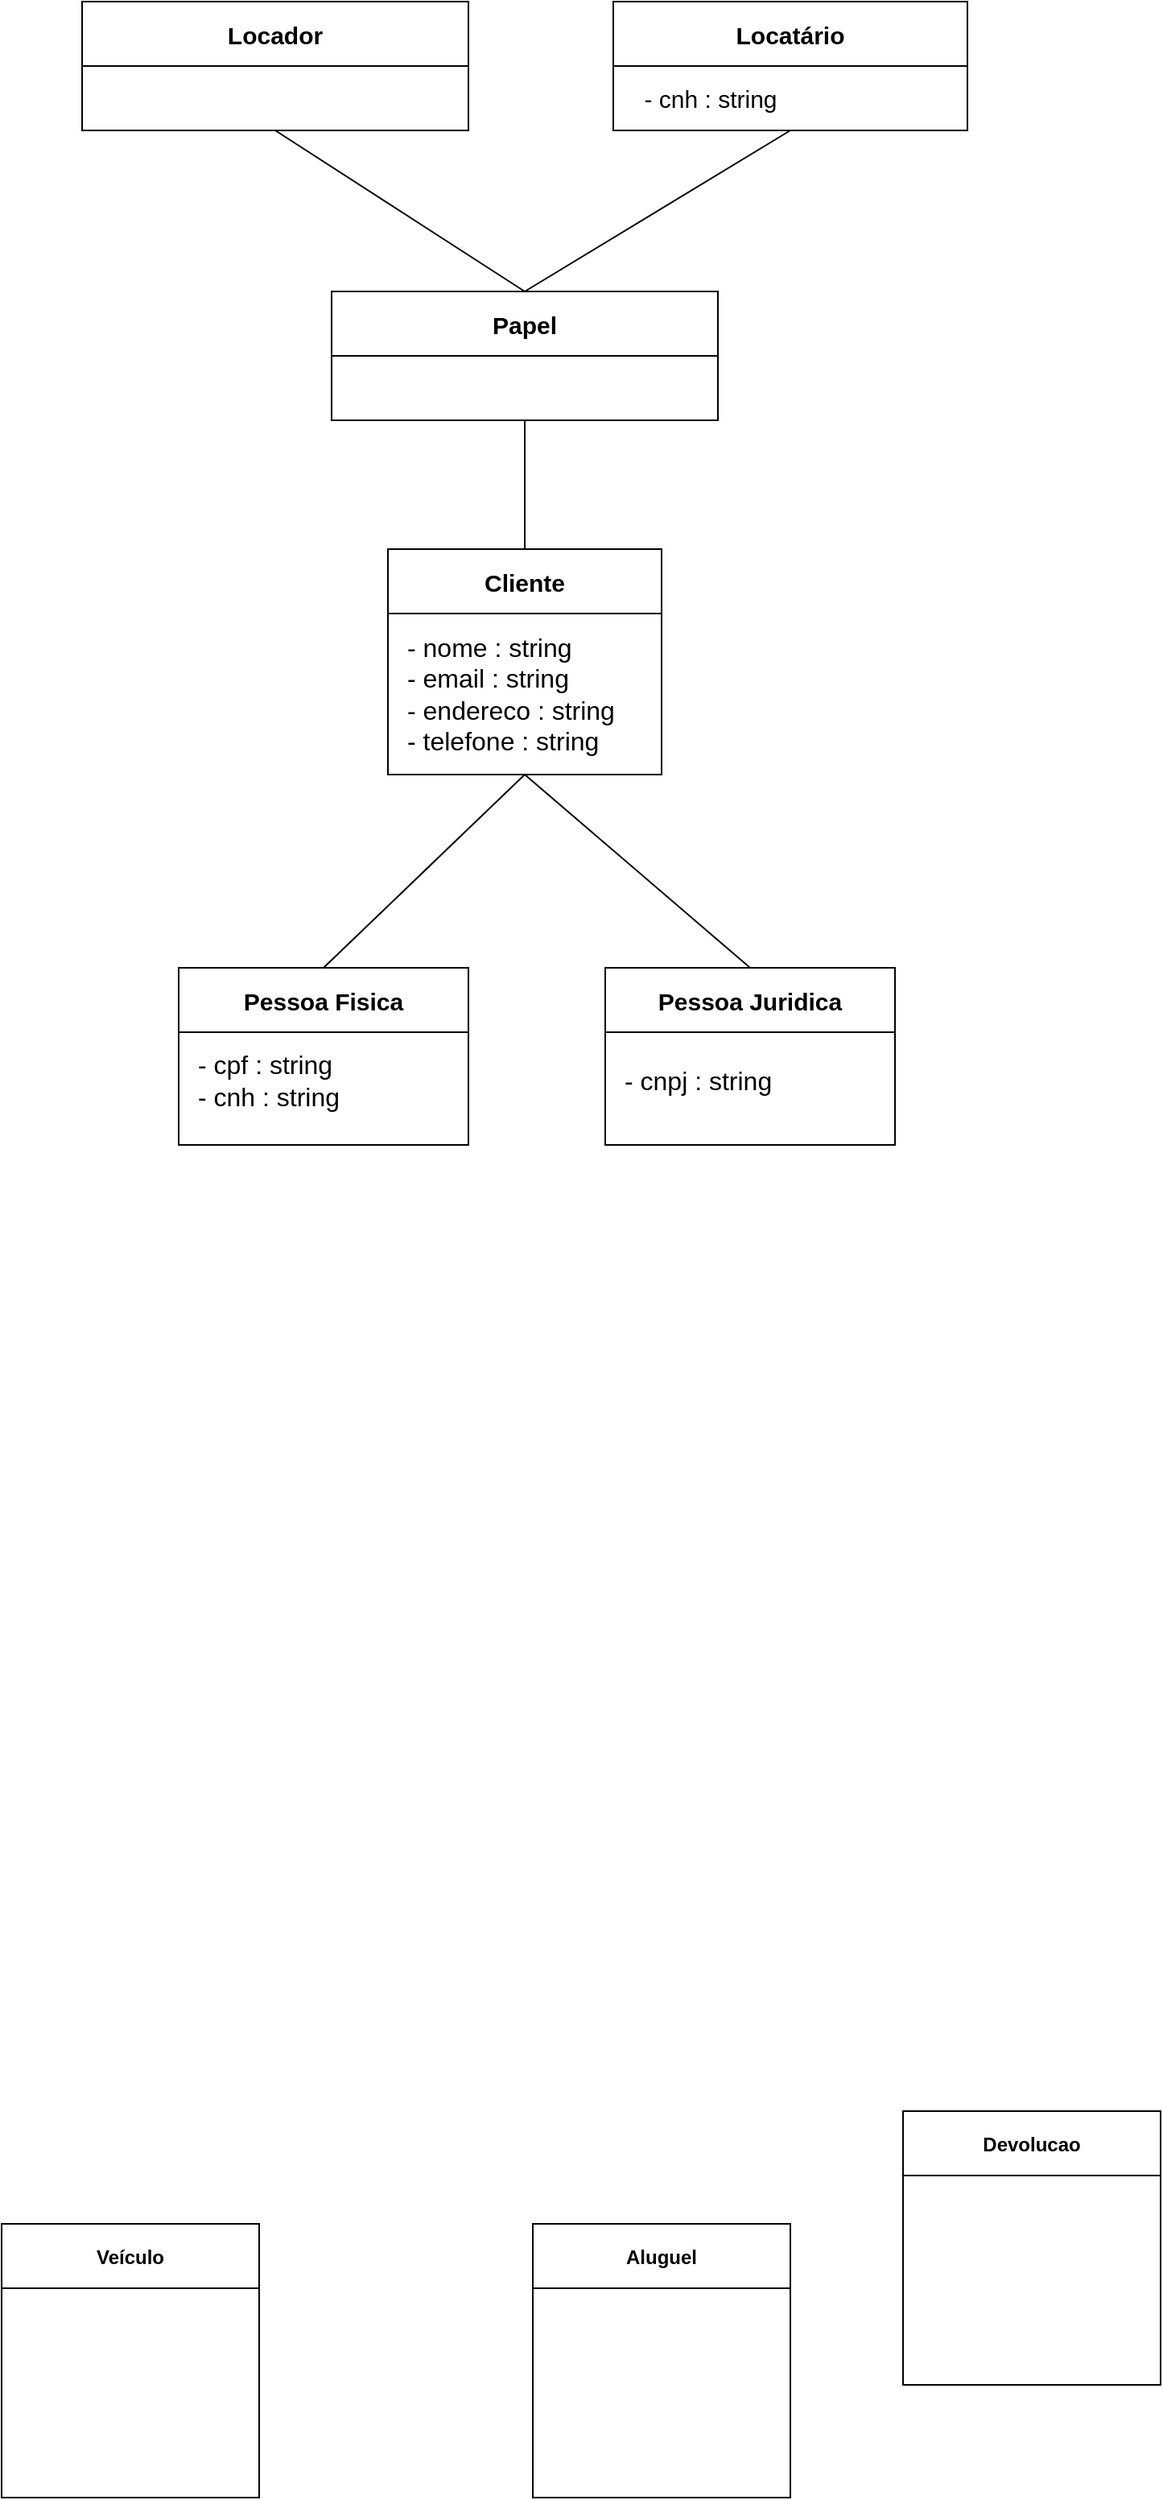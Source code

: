<mxfile version="18.0.1" type="device"><diagram id="3U1pLz9zkOnFXUkVAGxx" name="Page-1"><mxGraphModel dx="1085" dy="1772" grid="1" gridSize="10" guides="1" tooltips="1" connect="1" arrows="1" fold="1" page="1" pageScale="1" pageWidth="827" pageHeight="1169" math="0" shadow="0"><root><mxCell id="0"/><mxCell id="1" parent="0"/><mxCell id="oP2K3k3MMzmdo9OLPbDR-5" value="Locador" style="swimlane;startSize=40;fontSize=15;" vertex="1" parent="1"><mxGeometry x="110" y="-1000" width="240" height="80" as="geometry"/></mxCell><mxCell id="oP2K3k3MMzmdo9OLPbDR-7" value="Locatário" style="swimlane;fontSize=15;startSize=40;" vertex="1" parent="1"><mxGeometry x="440" y="-1000" width="220" height="80" as="geometry"/></mxCell><mxCell id="oP2K3k3MMzmdo9OLPbDR-8" value="Veículo" style="swimlane;fontSize=12;startSize=40;" vertex="1" parent="1"><mxGeometry x="60" y="380" width="160" height="170" as="geometry"/></mxCell><mxCell id="oP2K3k3MMzmdo9OLPbDR-9" value="Aluguel" style="swimlane;fontSize=12;startSize=40;" vertex="1" parent="1"><mxGeometry x="390" y="380" width="160" height="170" as="geometry"/></mxCell><mxCell id="oP2K3k3MMzmdo9OLPbDR-10" value="Devolucao" style="swimlane;fontSize=12;startSize=40;" vertex="1" parent="1"><mxGeometry x="620" y="310" width="160" height="170" as="geometry"/></mxCell><mxCell id="oP2K3k3MMzmdo9OLPbDR-11" value="Pessoa Fisica" style="swimlane;fontSize=15;startSize=40;" vertex="1" parent="1"><mxGeometry x="170" y="-400" width="180" height="110" as="geometry"/></mxCell><mxCell id="oP2K3k3MMzmdo9OLPbDR-12" value="- cpf : string&lt;br style=&quot;font-size: 16px;&quot;&gt;- cnh : string" style="text;html=1;align=left;verticalAlign=middle;resizable=0;points=[];autosize=1;strokeColor=none;fillColor=none;fontSize=16;" vertex="1" parent="oP2K3k3MMzmdo9OLPbDR-11"><mxGeometry x="10" y="50" width="100" height="40" as="geometry"/></mxCell><mxCell id="oP2K3k3MMzmdo9OLPbDR-14" value="Pessoa Juridica" style="swimlane;fontSize=15;startSize=40;" vertex="1" parent="1"><mxGeometry x="435" y="-400" width="180" height="110" as="geometry"/></mxCell><mxCell id="oP2K3k3MMzmdo9OLPbDR-15" value="- cnpj : string" style="text;html=1;align=left;verticalAlign=middle;resizable=0;points=[];autosize=1;strokeColor=none;fillColor=none;fontSize=16;" vertex="1" parent="oP2K3k3MMzmdo9OLPbDR-14"><mxGeometry x="10" y="60" width="110" height="20" as="geometry"/></mxCell><mxCell id="oP2K3k3MMzmdo9OLPbDR-21" value="Cliente" style="swimlane;fontSize=15;startSize=40;" vertex="1" parent="1"><mxGeometry x="300" y="-660" width="170" height="140" as="geometry"/></mxCell><mxCell id="oP2K3k3MMzmdo9OLPbDR-22" value="&lt;span style=&quot;font-size: 16px;&quot;&gt;- nome : string&lt;/span&gt;&lt;br style=&quot;font-size: 16px;&quot;&gt;&lt;span style=&quot;font-size: 16px;&quot;&gt;- email : string&lt;/span&gt;&lt;br style=&quot;font-size: 16px;&quot;&gt;&lt;span style=&quot;font-size: 16px;&quot;&gt;- endereco : string&lt;/span&gt;&lt;br style=&quot;font-size: 16px;&quot;&gt;&lt;span style=&quot;font-size: 16px;&quot;&gt;- telefone : string&lt;/span&gt;" style="text;html=1;strokeColor=none;fillColor=none;align=left;verticalAlign=middle;whiteSpace=wrap;rounded=0;fontSize=15;" vertex="1" parent="oP2K3k3MMzmdo9OLPbDR-21"><mxGeometry x="10" y="60" width="170" height="60" as="geometry"/></mxCell><mxCell id="oP2K3k3MMzmdo9OLPbDR-25" value="" style="endArrow=none;html=1;rounded=0;fontSize=15;exitX=0.5;exitY=1;exitDx=0;exitDy=0;entryX=0.5;entryY=0;entryDx=0;entryDy=0;" edge="1" parent="1" source="oP2K3k3MMzmdo9OLPbDR-21" target="oP2K3k3MMzmdo9OLPbDR-11"><mxGeometry width="50" height="50" relative="1" as="geometry"><mxPoint x="390" y="-280" as="sourcePoint"/><mxPoint x="440" y="-330" as="targetPoint"/></mxGeometry></mxCell><mxCell id="oP2K3k3MMzmdo9OLPbDR-26" value="" style="endArrow=none;html=1;rounded=0;fontSize=15;exitX=0.5;exitY=1;exitDx=0;exitDy=0;entryX=0.5;entryY=0;entryDx=0;entryDy=0;" edge="1" parent="1" source="oP2K3k3MMzmdo9OLPbDR-21" target="oP2K3k3MMzmdo9OLPbDR-14"><mxGeometry width="50" height="50" relative="1" as="geometry"><mxPoint x="390" y="-280" as="sourcePoint"/><mxPoint x="440" y="-330" as="targetPoint"/></mxGeometry></mxCell><mxCell id="oP2K3k3MMzmdo9OLPbDR-28" value="Papel" style="swimlane;startSize=40;fontSize=15;" vertex="1" parent="1"><mxGeometry x="265" y="-820" width="240" height="80" as="geometry"/></mxCell><mxCell id="oP2K3k3MMzmdo9OLPbDR-29" value="" style="endArrow=none;html=1;rounded=0;fontSize=15;entryX=0.5;entryY=1;entryDx=0;entryDy=0;exitX=0.5;exitY=0;exitDx=0;exitDy=0;" edge="1" parent="1" source="oP2K3k3MMzmdo9OLPbDR-21" target="oP2K3k3MMzmdo9OLPbDR-28"><mxGeometry width="50" height="50" relative="1" as="geometry"><mxPoint x="430" y="-650" as="sourcePoint"/><mxPoint x="480" y="-700" as="targetPoint"/></mxGeometry></mxCell><mxCell id="oP2K3k3MMzmdo9OLPbDR-30" value="" style="endArrow=none;html=1;rounded=0;fontSize=15;exitX=0.5;exitY=0;exitDx=0;exitDy=0;entryX=0.5;entryY=1;entryDx=0;entryDy=0;" edge="1" parent="1" source="oP2K3k3MMzmdo9OLPbDR-28" target="oP2K3k3MMzmdo9OLPbDR-5"><mxGeometry width="50" height="50" relative="1" as="geometry"><mxPoint x="195" y="-760" as="sourcePoint"/><mxPoint x="245" y="-810" as="targetPoint"/></mxGeometry></mxCell><mxCell id="oP2K3k3MMzmdo9OLPbDR-35" value="" style="endArrow=none;html=1;rounded=0;fontSize=15;exitX=0.5;exitY=1;exitDx=0;exitDy=0;entryX=0.5;entryY=0;entryDx=0;entryDy=0;" edge="1" parent="1" source="oP2K3k3MMzmdo9OLPbDR-7" target="oP2K3k3MMzmdo9OLPbDR-28"><mxGeometry width="50" height="50" relative="1" as="geometry"><mxPoint x="430" y="-720" as="sourcePoint"/><mxPoint x="255" y="-800" as="targetPoint"/></mxGeometry></mxCell><mxCell id="oP2K3k3MMzmdo9OLPbDR-36" value="- cnh : string" style="text;html=1;align=center;verticalAlign=middle;resizable=0;points=[];autosize=1;strokeColor=none;fillColor=none;fontSize=15;" vertex="1" parent="1"><mxGeometry x="450" y="-950" width="100" height="20" as="geometry"/></mxCell></root></mxGraphModel></diagram></mxfile>
